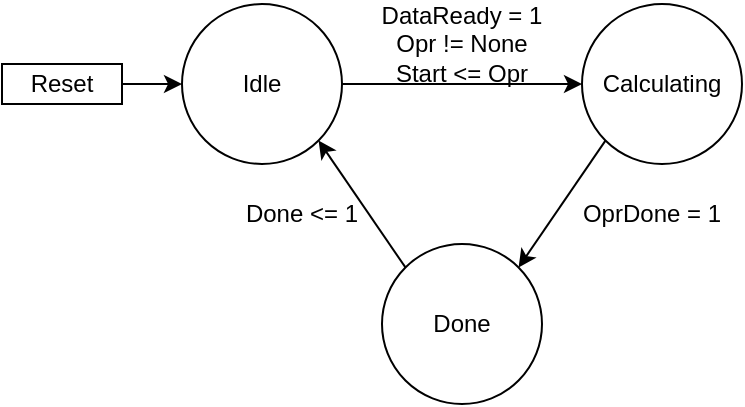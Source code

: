 <mxfile version="21.1.6" type="device">
  <diagram name="Page-1" id="PM_BoeqZnwMwSGj7npcK">
    <mxGraphModel dx="1242" dy="696" grid="1" gridSize="10" guides="1" tooltips="1" connect="1" arrows="1" fold="1" page="1" pageScale="1" pageWidth="850" pageHeight="1100" math="0" shadow="0">
      <root>
        <mxCell id="0" />
        <mxCell id="1" parent="0" />
        <mxCell id="fGmN6G7-AVx09qi66UA5-24" style="edgeStyle=orthogonalEdgeStyle;rounded=0;orthogonalLoop=1;jettySize=auto;html=1;exitX=1;exitY=0.5;exitDx=0;exitDy=0;" edge="1" parent="1" source="fGmN6G7-AVx09qi66UA5-25" target="fGmN6G7-AVx09qi66UA5-26">
          <mxGeometry relative="1" as="geometry" />
        </mxCell>
        <mxCell id="fGmN6G7-AVx09qi66UA5-25" value="Idle" style="ellipse;whiteSpace=wrap;html=1;aspect=fixed;" vertex="1" parent="1">
          <mxGeometry x="120" y="80" width="80" height="80" as="geometry" />
        </mxCell>
        <mxCell id="fGmN6G7-AVx09qi66UA5-26" value="Calculating" style="ellipse;whiteSpace=wrap;html=1;aspect=fixed;" vertex="1" parent="1">
          <mxGeometry x="320" y="80" width="80" height="80" as="geometry" />
        </mxCell>
        <mxCell id="fGmN6G7-AVx09qi66UA5-28" value="Done" style="ellipse;whiteSpace=wrap;html=1;aspect=fixed;" vertex="1" parent="1">
          <mxGeometry x="220" y="200" width="80" height="80" as="geometry" />
        </mxCell>
        <mxCell id="fGmN6G7-AVx09qi66UA5-37" value="" style="edgeStyle=orthogonalEdgeStyle;rounded=0;orthogonalLoop=1;jettySize=auto;html=1;" edge="1" parent="1" source="fGmN6G7-AVx09qi66UA5-30" target="fGmN6G7-AVx09qi66UA5-25">
          <mxGeometry relative="1" as="geometry" />
        </mxCell>
        <mxCell id="fGmN6G7-AVx09qi66UA5-30" value="Reset" style="rounded=0;whiteSpace=wrap;html=1;" vertex="1" parent="1">
          <mxGeometry x="30" y="110" width="60" height="20" as="geometry" />
        </mxCell>
        <mxCell id="fGmN6G7-AVx09qi66UA5-31" value="&lt;div&gt;DataReady = 1&lt;/div&gt;&lt;div&gt;Opr != None &lt;br&gt;&lt;/div&gt;&lt;div&gt;Start &amp;lt;= Opr&lt;br&gt;&lt;/div&gt;" style="text;html=1;strokeColor=none;fillColor=none;align=center;verticalAlign=middle;whiteSpace=wrap;rounded=0;" vertex="1" parent="1">
          <mxGeometry x="210" y="80" width="100" height="40" as="geometry" />
        </mxCell>
        <mxCell id="fGmN6G7-AVx09qi66UA5-32" value="&lt;div&gt;&lt;div&gt;OprDone = 1&lt;br&gt;&lt;/div&gt;&lt;/div&gt;" style="text;html=1;strokeColor=none;fillColor=none;align=center;verticalAlign=middle;whiteSpace=wrap;rounded=0;" vertex="1" parent="1">
          <mxGeometry x="310" y="170" width="90" height="30" as="geometry" />
        </mxCell>
        <mxCell id="fGmN6G7-AVx09qi66UA5-33" value="&lt;div&gt;Done &amp;lt;= 1&lt;br&gt;&lt;/div&gt;" style="text;html=1;strokeColor=none;fillColor=none;align=center;verticalAlign=middle;whiteSpace=wrap;rounded=0;" vertex="1" parent="1">
          <mxGeometry x="140" y="170" width="80" height="30" as="geometry" />
        </mxCell>
        <mxCell id="fGmN6G7-AVx09qi66UA5-34" value="" style="endArrow=classic;html=1;rounded=0;entryX=1;entryY=0;entryDx=0;entryDy=0;exitX=0;exitY=1;exitDx=0;exitDy=0;" edge="1" parent="1" source="fGmN6G7-AVx09qi66UA5-26" target="fGmN6G7-AVx09qi66UA5-28">
          <mxGeometry width="50" height="50" relative="1" as="geometry">
            <mxPoint x="310" y="220" as="sourcePoint" />
            <mxPoint x="360" y="170" as="targetPoint" />
          </mxGeometry>
        </mxCell>
        <mxCell id="fGmN6G7-AVx09qi66UA5-36" value="" style="endArrow=classic;html=1;rounded=0;entryX=1;entryY=1;entryDx=0;entryDy=0;exitX=0;exitY=0;exitDx=0;exitDy=0;" edge="1" parent="1" source="fGmN6G7-AVx09qi66UA5-28" target="fGmN6G7-AVx09qi66UA5-25">
          <mxGeometry width="50" height="50" relative="1" as="geometry">
            <mxPoint x="298" y="222" as="sourcePoint" />
            <mxPoint x="342" y="158" as="targetPoint" />
          </mxGeometry>
        </mxCell>
      </root>
    </mxGraphModel>
  </diagram>
</mxfile>
